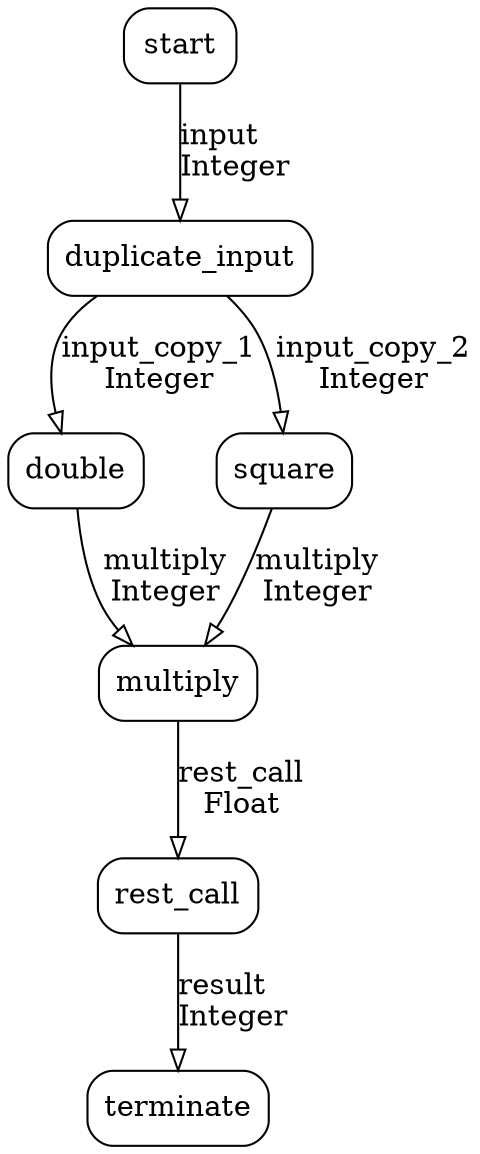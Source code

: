 digraph {
    0 [ label = "start" shape = "box" style = "rounded"]
    1 [ label = "duplicate_input" shape = "box" style = "rounded"]
    2 [ label = "double" shape = "box" style = "rounded"]
    3 [ label = "square" shape = "box" style = "rounded"]
    4 [ label = "multiply" shape = "box" style = "rounded"]
    5 [ label = "rest_call" shape = "box" style = "rounded"]
    6 [ label = "terminate" shape = "box" style = "rounded"]
    0 -> 1 [ label = "input\lInteger" arrowhead = "onormal"]
    1 -> 2 [ label = "input_copy_1\lInteger" arrowhead = "onormal"]
    1 -> 3 [ label = "input_copy_2\lInteger" arrowhead = "onormal"]
    2 -> 4 [ label = "multiply\lInteger" arrowhead = "onormal"]
    3 -> 4 [ label = "multiply\lInteger" arrowhead = "onormal"]
    4 -> 5 [ label = "rest_call\lFloat" arrowhead = "onormal"]
    5 -> 6 [ label = "result\lInteger" arrowhead = "onormal"]
}
